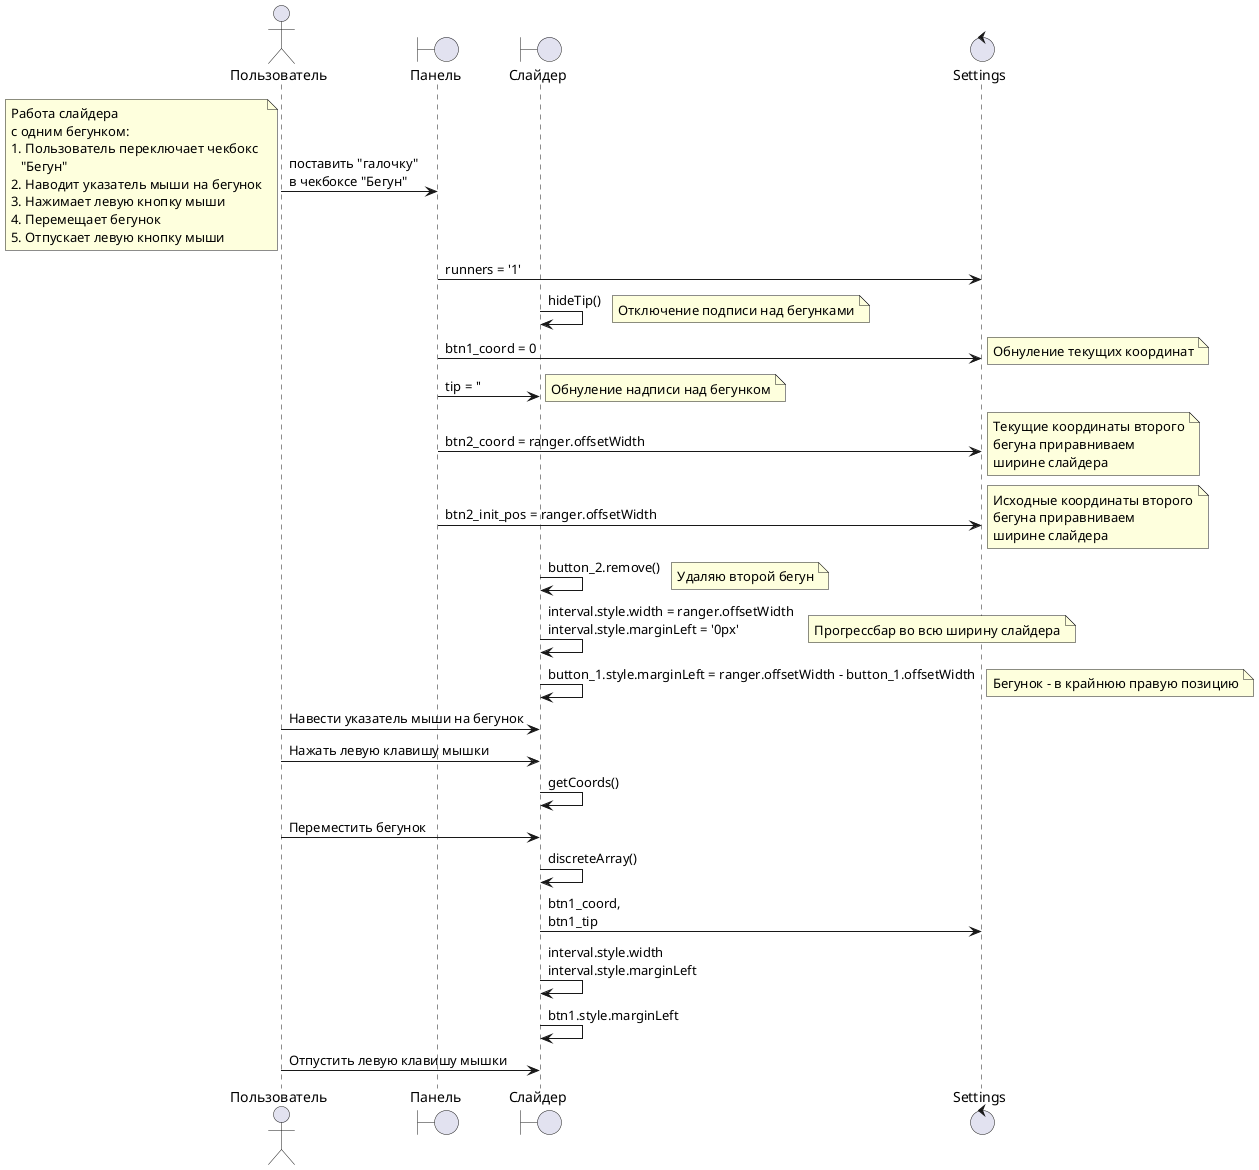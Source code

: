 @startuml
actor Пользователь
boundary Панель
boundary Слайдер
control Settings

Пользователь -> Панель : поставить "галочку" \nв чекбоксе "Бегун"
note left
Работа слайдера
с одним бегунком:
1. Пользователь переключает чекбокс
   "Бегун"
2. Наводит указатель мыши на бегунок
3. Нажимает левую кнопку мыши
4. Перемещает бегунок
5. Отпускает левую кнопку мыши
end note 
Панель -> Settings : runners = '1'
Слайдер -> Слайдер : hideTip()
note right
Отключение подписи над бегунками
end note
Панель -> Settings : btn1_coord = 0
note right
Обнуление текущих координат
end note
Панель -> Слайдер : tip = ''
note right
Обнуление надписи над бегунком
end note
Панель -> Settings : btn2_coord = ranger.offsetWidth
note right
Текущие координаты второго
бегуна приравниваем
ширине слайдера
end note
Панель -> Settings : btn2_init_pos = ranger.offsetWidth
note right
Исходные координаты второго
бегуна приравниваем
ширине слайдера
end note
Слайдер -> Слайдер : button_2.remove()
note right
Удаляю второй бегун
end note
Слайдер -> Слайдер : interval.style.width = ranger.offsetWidth \ninterval.style.marginLeft = '0px'
note right
Прогрессбар во всю ширину слайдера
end note
Слайдер -> Слайдер : button_1.style.marginLeft = ranger.offsetWidth - button_1.offsetWidth
note right
Бегунок - в крайнюю правую позицию
end note
Пользователь -> Слайдер : Навести указатель мыши на бегунок
Пользователь -> Слайдер: Нажать левую клавишу мышки
Слайдер -> Слайдер : getCoords()
Пользователь -> Слайдер : Переместить бегунок
Слайдер -> Слайдер: discreteArray()
Слайдер -> Settings : btn1_coord,\nbtn1_tip
Слайдер -> Слайдер : interval.style.width \ninterval.style.marginLeft
Слайдер -> Слайдер  : btn1.style.marginLeft
Пользователь -> Слайдер : Отпустить левую клавишу мышки
@enduml